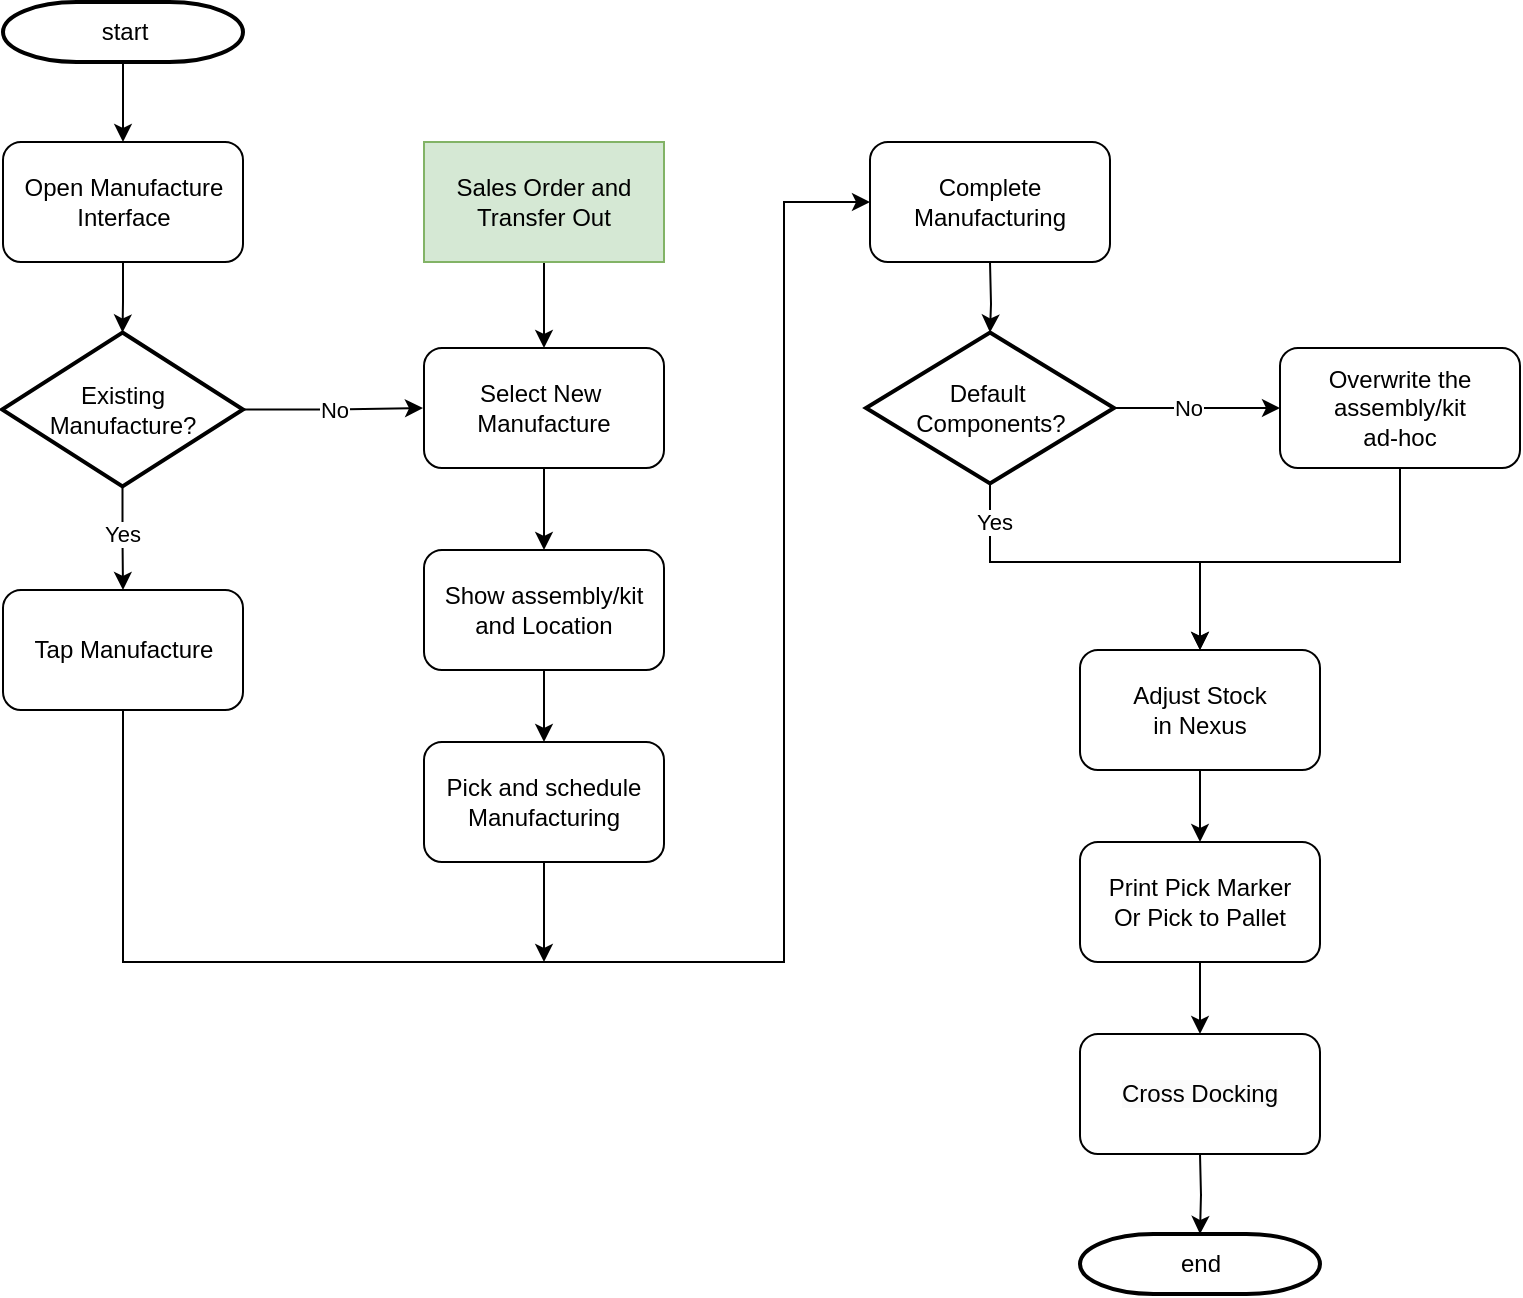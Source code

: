 <mxfile version="25.0.3">
  <diagram id="6a731a19-8d31-9384-78a2-239565b7b9f0" name="Page-1">
    <mxGraphModel dx="1728" dy="943" grid="1" gridSize="10" guides="1" tooltips="1" connect="1" arrows="1" fold="1" page="1" pageScale="1" pageWidth="1169" pageHeight="827" background="none" math="0" shadow="0">
      <root>
        <mxCell id="0" />
        <mxCell id="1" parent="0" />
        <mxCell id="FllbzKFlJK6ehd7ZULbo-95" value="" style="edgeStyle=orthogonalEdgeStyle;rounded=0;orthogonalLoop=1;jettySize=auto;html=1;" parent="1" source="2" target="FllbzKFlJK6ehd7ZULbo-77" edge="1">
          <mxGeometry relative="1" as="geometry" />
        </mxCell>
        <mxCell id="2" value="start" style="shape=mxgraph.flowchart.terminator;strokeWidth=2;gradientColor=none;gradientDirection=north;fontStyle=0;html=1;" parent="1" vertex="1">
          <mxGeometry x="31.5" y="60" width="120" height="30" as="geometry" />
        </mxCell>
        <mxCell id="FllbzKFlJK6ehd7ZULbo-97" value="" style="edgeStyle=orthogonalEdgeStyle;rounded=0;orthogonalLoop=1;jettySize=auto;html=1;" parent="1" source="FllbzKFlJK6ehd7ZULbo-56" target="FllbzKFlJK6ehd7ZULbo-81" edge="1">
          <mxGeometry relative="1" as="geometry" />
        </mxCell>
        <mxCell id="FllbzKFlJK6ehd7ZULbo-119" value="Yes" style="edgeLabel;html=1;align=center;verticalAlign=middle;resizable=0;points=[];" parent="FllbzKFlJK6ehd7ZULbo-97" vertex="1" connectable="0">
          <mxGeometry x="-0.035" y="1" relative="1" as="geometry">
            <mxPoint x="-2" y="-2" as="offset" />
          </mxGeometry>
        </mxCell>
        <mxCell id="FllbzKFlJK6ehd7ZULbo-98" value="" style="edgeStyle=orthogonalEdgeStyle;rounded=0;orthogonalLoop=1;jettySize=auto;html=1;" parent="1" source="FllbzKFlJK6ehd7ZULbo-56" edge="1">
          <mxGeometry relative="1" as="geometry">
            <mxPoint x="241.5" y="263" as="targetPoint" />
          </mxGeometry>
        </mxCell>
        <mxCell id="FllbzKFlJK6ehd7ZULbo-118" value="No" style="edgeLabel;html=1;align=center;verticalAlign=middle;resizable=0;points=[];" parent="FllbzKFlJK6ehd7ZULbo-98" vertex="1" connectable="0">
          <mxGeometry x="-0.356" y="-2" relative="1" as="geometry">
            <mxPoint x="16" y="-2" as="offset" />
          </mxGeometry>
        </mxCell>
        <mxCell id="FllbzKFlJK6ehd7ZULbo-56" value="Existing&lt;div&gt;Manufacture?&lt;/div&gt;" style="shape=mxgraph.flowchart.decision;strokeWidth=2;gradientColor=none;gradientDirection=north;fontStyle=0;html=1;" parent="1" vertex="1">
          <mxGeometry x="31" y="225.25" width="120.5" height="77" as="geometry" />
        </mxCell>
        <mxCell id="FllbzKFlJK6ehd7ZULbo-96" value="" style="edgeStyle=orthogonalEdgeStyle;rounded=0;orthogonalLoop=1;jettySize=auto;html=1;" parent="1" source="FllbzKFlJK6ehd7ZULbo-77" target="FllbzKFlJK6ehd7ZULbo-56" edge="1">
          <mxGeometry relative="1" as="geometry" />
        </mxCell>
        <mxCell id="FllbzKFlJK6ehd7ZULbo-77" value="&lt;span style=&quot;text-wrap-mode: nowrap;&quot;&gt;Open Manufacture&lt;/span&gt;&lt;div&gt;&lt;span style=&quot;text-wrap-mode: nowrap;&quot;&gt;Interface&lt;/span&gt;&lt;/div&gt;" style="rounded=1;whiteSpace=wrap;html=1;" parent="1" vertex="1">
          <mxGeometry x="31.5" y="130" width="120" height="60" as="geometry" />
        </mxCell>
        <mxCell id="FllbzKFlJK6ehd7ZULbo-106" style="edgeStyle=orthogonalEdgeStyle;rounded=0;orthogonalLoop=1;jettySize=auto;html=1;exitX=0.5;exitY=1;exitDx=0;exitDy=0;entryX=0;entryY=0.5;entryDx=0;entryDy=0;" parent="1" source="FllbzKFlJK6ehd7ZULbo-81" edge="1">
          <mxGeometry relative="1" as="geometry">
            <Array as="points">
              <mxPoint x="92" y="540" />
              <mxPoint x="422" y="540" />
              <mxPoint x="422" y="160" />
            </Array>
            <mxPoint x="465" y="160" as="targetPoint" />
          </mxGeometry>
        </mxCell>
        <mxCell id="FllbzKFlJK6ehd7ZULbo-81" value="&lt;span style=&quot;text-wrap-mode: nowrap;&quot;&gt;Tap Manufacture&lt;/span&gt;" style="rounded=1;whiteSpace=wrap;html=1;" parent="1" vertex="1">
          <mxGeometry x="31.5" y="354" width="120" height="60" as="geometry" />
        </mxCell>
        <mxCell id="FllbzKFlJK6ehd7ZULbo-121" value="end" style="shape=mxgraph.flowchart.terminator;strokeWidth=2;gradientColor=none;gradientDirection=north;fontStyle=0;html=1;" parent="1" vertex="1">
          <mxGeometry x="570" y="676" width="120" height="30" as="geometry" />
        </mxCell>
        <mxCell id="3FSWND0N6_TuDMLNCHhA-4" value="" style="edgeStyle=orthogonalEdgeStyle;rounded=0;orthogonalLoop=1;jettySize=auto;html=1;" parent="1" source="3FSWND0N6_TuDMLNCHhA-2" target="3FSWND0N6_TuDMLNCHhA-3" edge="1">
          <mxGeometry relative="1" as="geometry" />
        </mxCell>
        <mxCell id="3FSWND0N6_TuDMLNCHhA-2" value="&lt;span style=&quot;text-wrap-mode: nowrap;&quot;&gt;Select New&amp;nbsp;&lt;/span&gt;&lt;div&gt;&lt;span style=&quot;text-wrap-mode: nowrap;&quot;&gt;Manufacture&lt;/span&gt;&lt;/div&gt;" style="rounded=1;whiteSpace=wrap;html=1;" parent="1" vertex="1">
          <mxGeometry x="242" y="233" width="120" height="60" as="geometry" />
        </mxCell>
        <mxCell id="3FSWND0N6_TuDMLNCHhA-6" value="" style="edgeStyle=orthogonalEdgeStyle;rounded=0;orthogonalLoop=1;jettySize=auto;html=1;" parent="1" source="3FSWND0N6_TuDMLNCHhA-3" target="3FSWND0N6_TuDMLNCHhA-5" edge="1">
          <mxGeometry relative="1" as="geometry" />
        </mxCell>
        <mxCell id="3FSWND0N6_TuDMLNCHhA-3" value="&lt;span style=&quot;text-wrap-mode: nowrap;&quot;&gt;Show assembly/kit&lt;/span&gt;&lt;div&gt;&lt;span style=&quot;text-wrap-mode: nowrap;&quot;&gt;and Location&lt;/span&gt;&lt;/div&gt;" style="rounded=1;whiteSpace=wrap;html=1;" parent="1" vertex="1">
          <mxGeometry x="242" y="334" width="120" height="60" as="geometry" />
        </mxCell>
        <mxCell id="3FSWND0N6_TuDMLNCHhA-7" style="edgeStyle=orthogonalEdgeStyle;rounded=0;orthogonalLoop=1;jettySize=auto;html=1;exitX=0.5;exitY=1;exitDx=0;exitDy=0;" parent="1" source="3FSWND0N6_TuDMLNCHhA-5" edge="1">
          <mxGeometry relative="1" as="geometry">
            <mxPoint x="302" y="540" as="targetPoint" />
          </mxGeometry>
        </mxCell>
        <mxCell id="3FSWND0N6_TuDMLNCHhA-5" value="&lt;span style=&quot;text-wrap-mode: nowrap;&quot;&gt;Pick and schedule&lt;/span&gt;&lt;div&gt;&lt;span style=&quot;text-wrap-mode: nowrap;&quot;&gt;Manufacturing&lt;/span&gt;&lt;/div&gt;" style="rounded=1;whiteSpace=wrap;html=1;" parent="1" vertex="1">
          <mxGeometry x="242" y="430" width="120" height="60" as="geometry" />
        </mxCell>
        <mxCell id="3FSWND0N6_TuDMLNCHhA-51" value="" style="edgeStyle=orthogonalEdgeStyle;rounded=0;orthogonalLoop=1;jettySize=auto;html=1;" parent="1" edge="1">
          <mxGeometry relative="1" as="geometry">
            <mxPoint x="630" y="636" as="sourcePoint" />
            <mxPoint x="630" y="676" as="targetPoint" />
          </mxGeometry>
        </mxCell>
        <mxCell id="3FSWND0N6_TuDMLNCHhA-50" value="" style="edgeStyle=orthogonalEdgeStyle;rounded=0;orthogonalLoop=1;jettySize=auto;html=1;" parent="1" source="3FSWND0N6_TuDMLNCHhA-43" edge="1">
          <mxGeometry relative="1" as="geometry">
            <mxPoint x="630" y="576" as="targetPoint" />
          </mxGeometry>
        </mxCell>
        <mxCell id="3FSWND0N6_TuDMLNCHhA-43" value="Print Pick Marker&lt;div&gt;Or Pick to Pallet&lt;/div&gt;" style="rounded=1;whiteSpace=wrap;html=1;" parent="1" vertex="1">
          <mxGeometry x="570" y="480" width="120" height="60" as="geometry" />
        </mxCell>
        <mxCell id="Rs9JF1NRuI00UWB59wRU-11" style="edgeStyle=orthogonalEdgeStyle;rounded=0;orthogonalLoop=1;jettySize=auto;html=1;exitX=0.5;exitY=1;exitDx=0;exitDy=0;entryX=0.5;entryY=0;entryDx=0;entryDy=0;" edge="1" parent="1" source="3FSWND0N6_TuDMLNCHhA-44" target="Rs9JF1NRuI00UWB59wRU-3">
          <mxGeometry relative="1" as="geometry">
            <Array as="points">
              <mxPoint x="730" y="340" />
              <mxPoint x="630" y="340" />
            </Array>
          </mxGeometry>
        </mxCell>
        <mxCell id="3FSWND0N6_TuDMLNCHhA-44" value="Overwrite the assembly/kit&lt;div&gt;ad-hoc&lt;/div&gt;" style="rounded=1;whiteSpace=wrap;html=1;" parent="1" vertex="1">
          <mxGeometry x="670" y="233" width="120" height="60" as="geometry" />
        </mxCell>
        <mxCell id="xhCOY_ojmJU9_ownInAu-4" value="" style="edgeStyle=orthogonalEdgeStyle;rounded=0;orthogonalLoop=1;jettySize=auto;html=1;" parent="1" target="xhCOY_ojmJU9_ownInAu-3" edge="1">
          <mxGeometry relative="1" as="geometry">
            <mxPoint x="525" y="190" as="sourcePoint" />
          </mxGeometry>
        </mxCell>
        <mxCell id="tU1RTp7UTsGop1RhKcKW-3" value="" style="edgeStyle=orthogonalEdgeStyle;rounded=0;orthogonalLoop=1;jettySize=auto;html=1;" parent="1" source="tU1RTp7UTsGop1RhKcKW-2" target="3FSWND0N6_TuDMLNCHhA-2" edge="1">
          <mxGeometry relative="1" as="geometry" />
        </mxCell>
        <mxCell id="tU1RTp7UTsGop1RhKcKW-2" value="Sales Order and Transfer Out" style="rounded=0;whiteSpace=wrap;html=1;fillColor=#d5e8d4;strokeColor=#82b366;" parent="1" vertex="1">
          <mxGeometry x="242" y="130" width="120" height="60" as="geometry" />
        </mxCell>
        <mxCell id="xhCOY_ojmJU9_ownInAu-2" value="&lt;span style=&quot;color: rgb(0, 0, 0); font-family: Helvetica; font-size: 12px; font-style: normal; font-variant-ligatures: normal; font-variant-caps: normal; font-weight: 400; letter-spacing: normal; orphans: 2; text-align: center; text-indent: 0px; text-transform: none; widows: 2; word-spacing: 0px; -webkit-text-stroke-width: 0px; white-space: normal; background-color: rgb(251, 251, 251); text-decoration-thickness: initial; text-decoration-style: initial; text-decoration-color: initial; display: inline !important; float: none;&quot;&gt;Cross Docking&lt;/span&gt;" style="rounded=1;whiteSpace=wrap;html=1;" parent="1" vertex="1">
          <mxGeometry x="570" y="576" width="120" height="60" as="geometry" />
        </mxCell>
        <mxCell id="xhCOY_ojmJU9_ownInAu-5" value="" style="edgeStyle=orthogonalEdgeStyle;rounded=0;orthogonalLoop=1;jettySize=auto;html=1;" parent="1" source="xhCOY_ojmJU9_ownInAu-3" target="3FSWND0N6_TuDMLNCHhA-44" edge="1">
          <mxGeometry relative="1" as="geometry" />
        </mxCell>
        <mxCell id="xhCOY_ojmJU9_ownInAu-6" value="No" style="edgeLabel;html=1;align=center;verticalAlign=middle;resizable=0;points=[];" parent="xhCOY_ojmJU9_ownInAu-5" vertex="1" connectable="0">
          <mxGeometry x="-0.11" relative="1" as="geometry">
            <mxPoint as="offset" />
          </mxGeometry>
        </mxCell>
        <mxCell id="xhCOY_ojmJU9_ownInAu-8" value="" style="edgeStyle=orthogonalEdgeStyle;rounded=0;orthogonalLoop=1;jettySize=auto;html=1;exitX=0.5;exitY=1;exitDx=0;exitDy=0;exitPerimeter=0;entryX=0.5;entryY=0;entryDx=0;entryDy=0;" parent="1" source="xhCOY_ojmJU9_ownInAu-3" target="Rs9JF1NRuI00UWB59wRU-3" edge="1">
          <mxGeometry relative="1" as="geometry">
            <mxPoint x="630" y="380" as="targetPoint" />
            <Array as="points">
              <mxPoint x="525" y="340" />
              <mxPoint x="630" y="340" />
            </Array>
          </mxGeometry>
        </mxCell>
        <mxCell id="Rs9JF1NRuI00UWB59wRU-5" value="Yes" style="edgeLabel;html=1;align=center;verticalAlign=middle;resizable=0;points=[];" vertex="1" connectable="0" parent="xhCOY_ojmJU9_ownInAu-8">
          <mxGeometry x="-0.149" relative="1" as="geometry">
            <mxPoint x="-39" y="-20" as="offset" />
          </mxGeometry>
        </mxCell>
        <mxCell id="xhCOY_ojmJU9_ownInAu-3" value="Default&amp;nbsp;&lt;div&gt;Components?&lt;/div&gt;" style="shape=mxgraph.flowchart.decision;strokeWidth=2;gradientColor=none;gradientDirection=north;fontStyle=0;html=1;" parent="1" vertex="1">
          <mxGeometry x="463" y="225.25" width="124" height="75.5" as="geometry" />
        </mxCell>
        <mxCell id="Rs9JF1NRuI00UWB59wRU-2" value="Complete Manufacturing" style="rounded=1;whiteSpace=wrap;html=1;" vertex="1" parent="1">
          <mxGeometry x="465" y="130" width="120" height="60" as="geometry" />
        </mxCell>
        <mxCell id="Rs9JF1NRuI00UWB59wRU-10" value="" style="edgeStyle=orthogonalEdgeStyle;rounded=0;orthogonalLoop=1;jettySize=auto;html=1;" edge="1" parent="1" source="Rs9JF1NRuI00UWB59wRU-3" target="3FSWND0N6_TuDMLNCHhA-43">
          <mxGeometry relative="1" as="geometry" />
        </mxCell>
        <mxCell id="Rs9JF1NRuI00UWB59wRU-3" value="Adjust Stock&lt;div&gt;in Nexus&lt;/div&gt;" style="rounded=1;whiteSpace=wrap;html=1;" vertex="1" parent="1">
          <mxGeometry x="570" y="384" width="120" height="60" as="geometry" />
        </mxCell>
      </root>
    </mxGraphModel>
  </diagram>
</mxfile>
